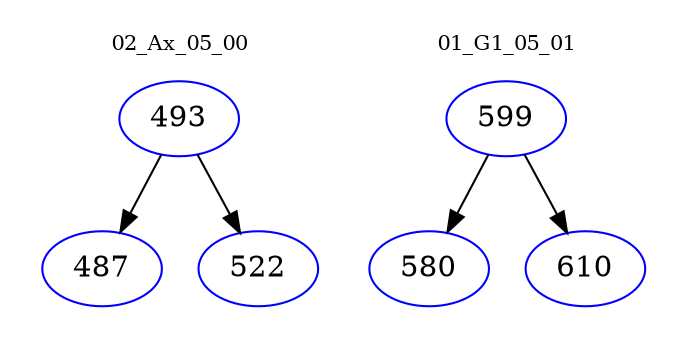 digraph{
subgraph cluster_0 {
color = white
label = "02_Ax_05_00";
fontsize=10;
T0_493 [label="493", color="blue"]
T0_493 -> T0_487 [color="black"]
T0_487 [label="487", color="blue"]
T0_493 -> T0_522 [color="black"]
T0_522 [label="522", color="blue"]
}
subgraph cluster_1 {
color = white
label = "01_G1_05_01";
fontsize=10;
T1_599 [label="599", color="blue"]
T1_599 -> T1_580 [color="black"]
T1_580 [label="580", color="blue"]
T1_599 -> T1_610 [color="black"]
T1_610 [label="610", color="blue"]
}
}
